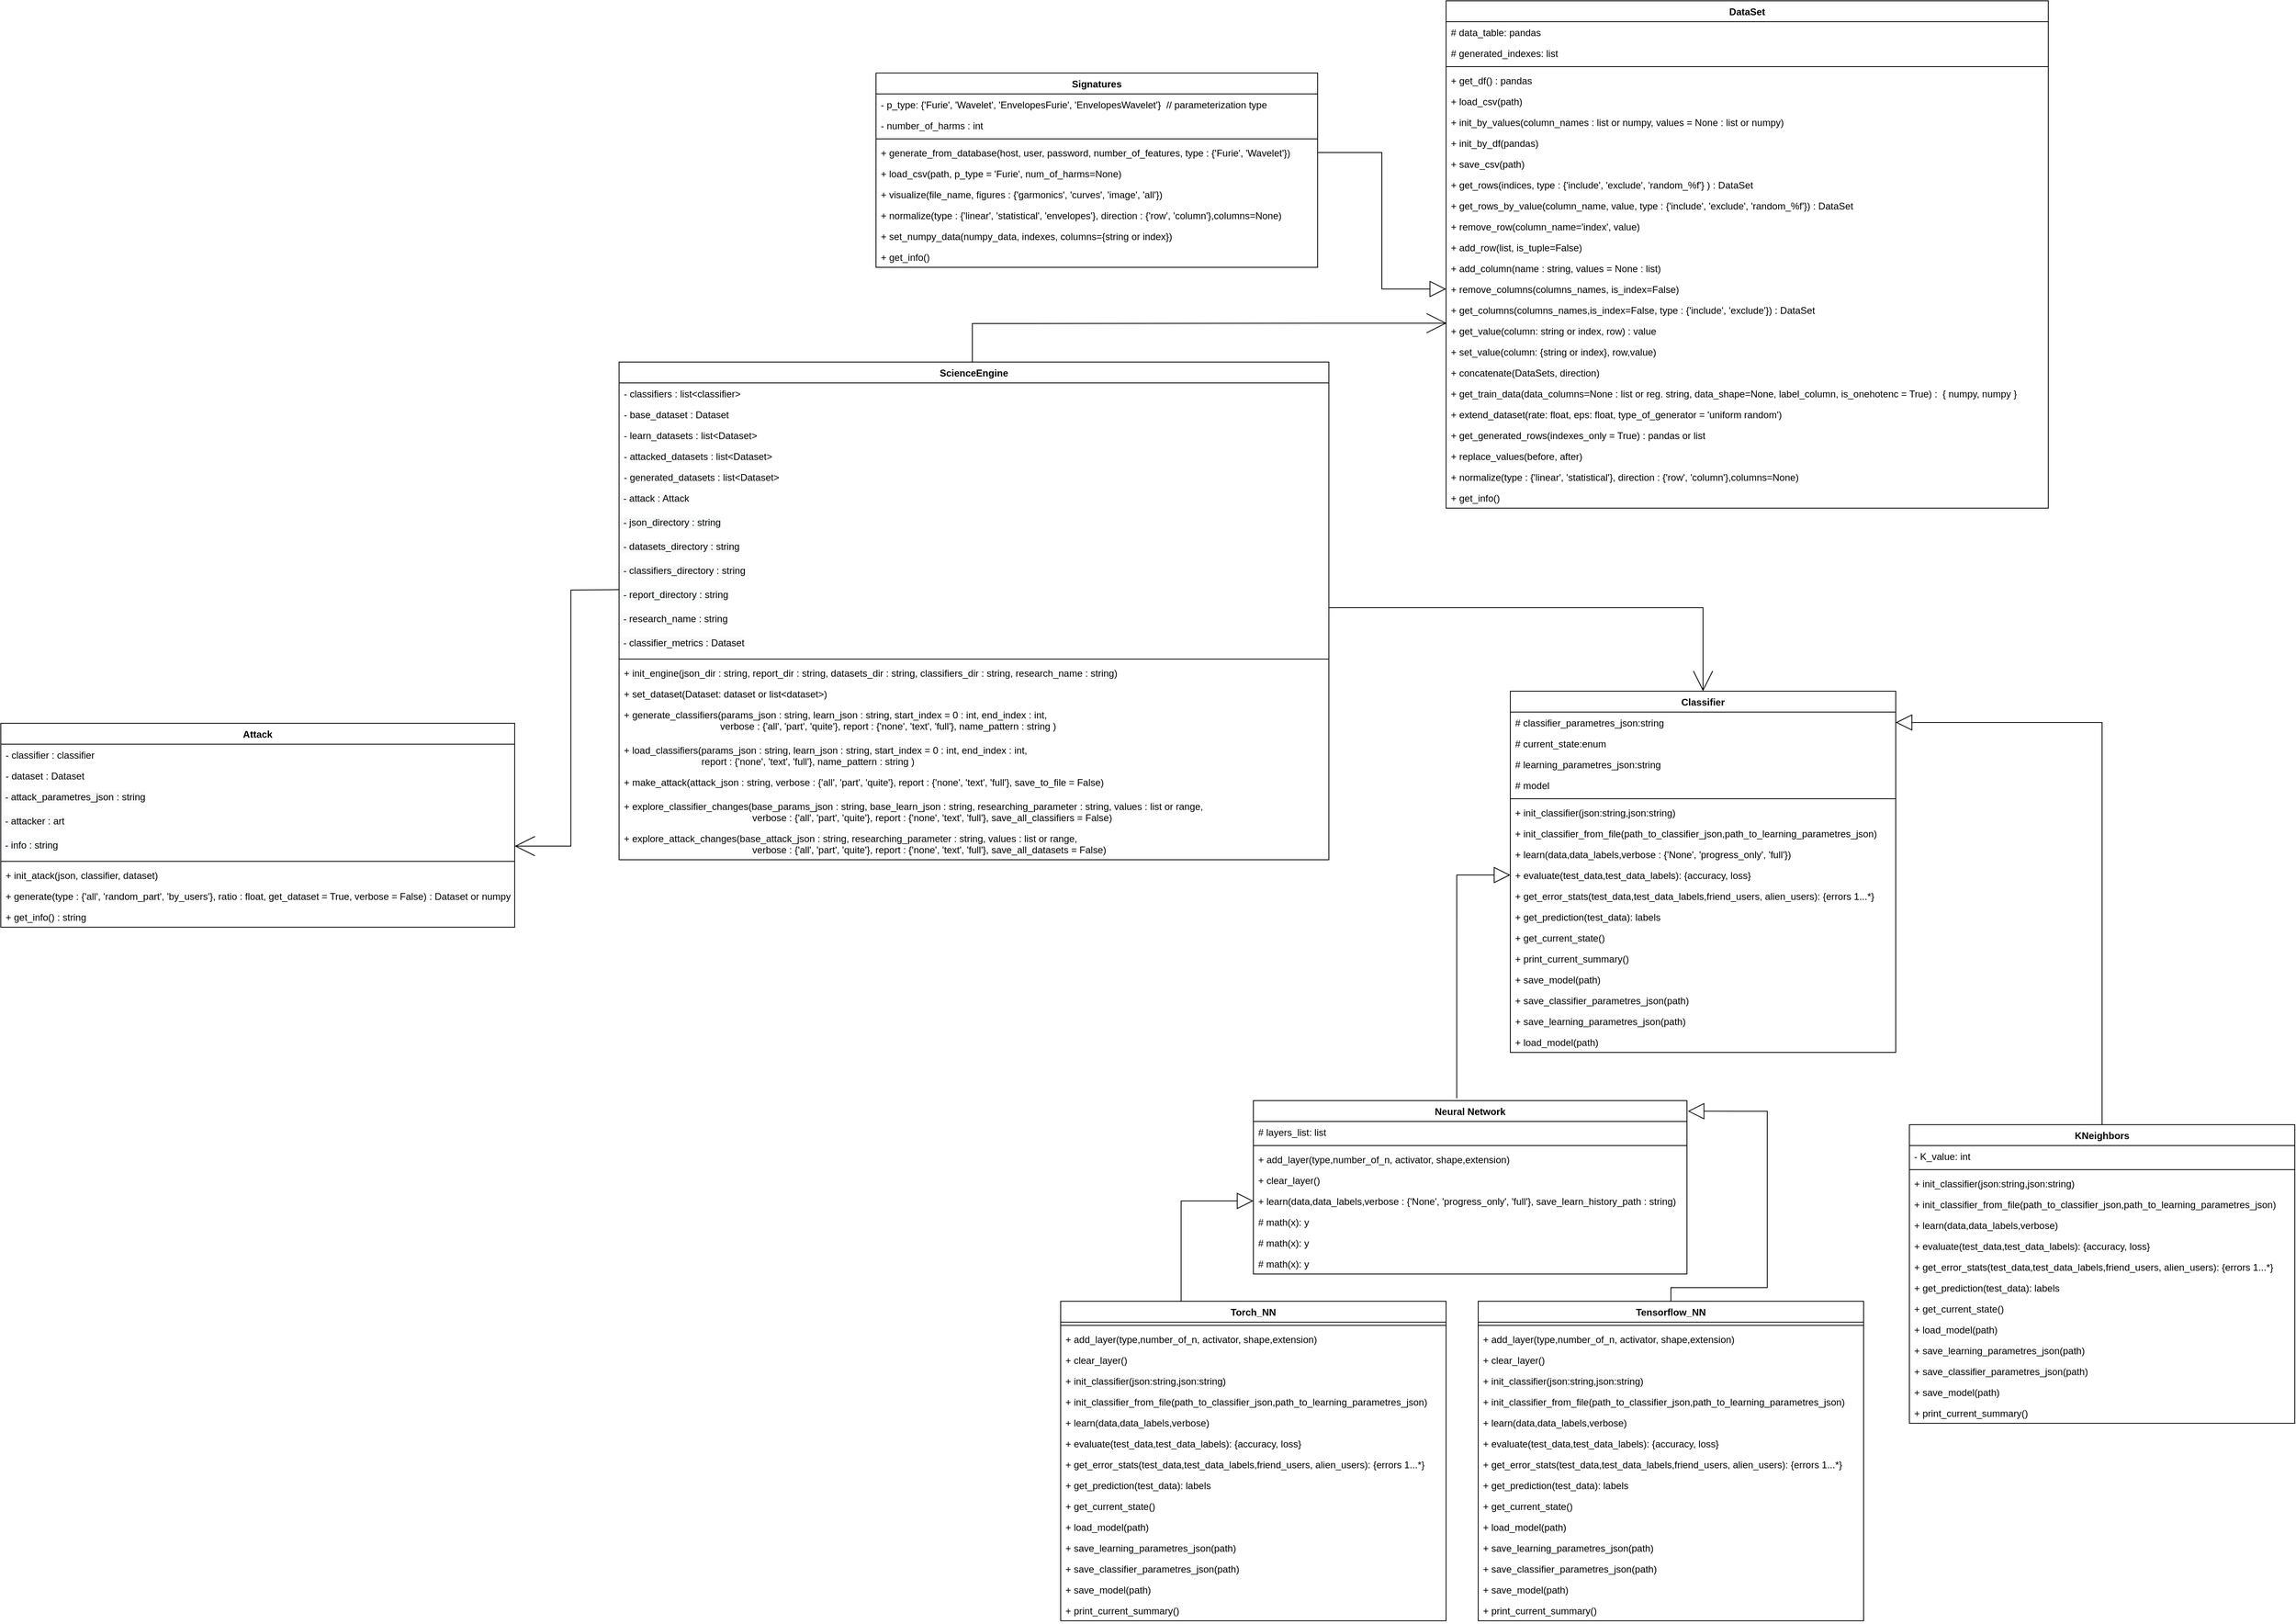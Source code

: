 <mxfile version="18.1.3" type="device"><diagram id="r9KC8zcWtdIuTMVufpy8" name="Страница 1"><mxGraphModel dx="5155" dy="963" grid="0" gridSize="10" guides="1" tooltips="1" connect="1" arrows="1" fold="1" page="0" pageScale="1" pageWidth="827" pageHeight="1169" math="0" shadow="0"><root><mxCell id="0"/><mxCell id="1" parent="0"/><mxCell id="L21JTiy3yZHz_pWjIIq0-5" value="Classifier" style="swimlane;fontStyle=1;align=center;verticalAlign=top;childLayout=stackLayout;horizontal=1;startSize=26;horizontalStack=0;resizeParent=1;resizeParentMax=0;resizeLast=0;collapsible=1;marginBottom=0;" parent="1" vertex="1"><mxGeometry x="310" y="2290" width="480" height="450" as="geometry"/></mxCell><mxCell id="L21JTiy3yZHz_pWjIIq0-15" value="# classifier_parametres_json:string" style="text;strokeColor=none;fillColor=none;align=left;verticalAlign=top;spacingLeft=4;spacingRight=4;overflow=hidden;rotatable=0;points=[[0,0.5],[1,0.5]];portConstraint=eastwest;" parent="L21JTiy3yZHz_pWjIIq0-5" vertex="1"><mxGeometry y="26" width="480" height="26" as="geometry"/></mxCell><mxCell id="L21JTiy3yZHz_pWjIIq0-53" value="# current_state:enum" style="text;strokeColor=none;fillColor=none;align=left;verticalAlign=top;spacingLeft=4;spacingRight=4;overflow=hidden;rotatable=0;points=[[0,0.5],[1,0.5]];portConstraint=eastwest;" parent="L21JTiy3yZHz_pWjIIq0-5" vertex="1"><mxGeometry y="52" width="480" height="26" as="geometry"/></mxCell><mxCell id="L21JTiy3yZHz_pWjIIq0-19" value="# learning_parametres_json:string" style="text;strokeColor=none;fillColor=none;align=left;verticalAlign=top;spacingLeft=4;spacingRight=4;overflow=hidden;rotatable=0;points=[[0,0.5],[1,0.5]];portConstraint=eastwest;" parent="L21JTiy3yZHz_pWjIIq0-5" vertex="1"><mxGeometry y="78" width="480" height="26" as="geometry"/></mxCell><mxCell id="L21JTiy3yZHz_pWjIIq0-17" value="# model" style="text;strokeColor=none;fillColor=none;align=left;verticalAlign=top;spacingLeft=4;spacingRight=4;overflow=hidden;rotatable=0;points=[[0,0.5],[1,0.5]];portConstraint=eastwest;" parent="L21JTiy3yZHz_pWjIIq0-5" vertex="1"><mxGeometry y="104" width="480" height="26" as="geometry"/></mxCell><mxCell id="L21JTiy3yZHz_pWjIIq0-7" value="" style="line;strokeWidth=1;fillColor=none;align=left;verticalAlign=middle;spacingTop=-1;spacingLeft=3;spacingRight=3;rotatable=0;labelPosition=right;points=[];portConstraint=eastwest;" parent="L21JTiy3yZHz_pWjIIq0-5" vertex="1"><mxGeometry y="130" width="480" height="8" as="geometry"/></mxCell><mxCell id="L21JTiy3yZHz_pWjIIq0-14" value="+ init_classifier(json:string,json:string)" style="text;strokeColor=none;fillColor=none;align=left;verticalAlign=top;spacingLeft=4;spacingRight=4;overflow=hidden;rotatable=0;points=[[0,0.5],[1,0.5]];portConstraint=eastwest;" parent="L21JTiy3yZHz_pWjIIq0-5" vertex="1"><mxGeometry y="138" width="480" height="26" as="geometry"/></mxCell><mxCell id="L21JTiy3yZHz_pWjIIq0-16" value="+ init_classifier_from_file(path_to_classifier_json,path_to_learning_parametres_json)" style="text;strokeColor=none;fillColor=none;align=left;verticalAlign=top;spacingLeft=4;spacingRight=4;overflow=hidden;rotatable=0;points=[[0,0.5],[1,0.5]];portConstraint=eastwest;" parent="L21JTiy3yZHz_pWjIIq0-5" vertex="1"><mxGeometry y="164" width="480" height="26" as="geometry"/></mxCell><mxCell id="L21JTiy3yZHz_pWjIIq0-10" value="+ learn(data,data_labels,verbose : {'None', 'progress_only', 'full'})&#10;" style="text;strokeColor=none;fillColor=none;align=left;verticalAlign=top;spacingLeft=4;spacingRight=4;overflow=hidden;rotatable=0;points=[[0,0.5],[1,0.5]];portConstraint=eastwest;" parent="L21JTiy3yZHz_pWjIIq0-5" vertex="1"><mxGeometry y="190" width="480" height="26" as="geometry"/></mxCell><mxCell id="L21JTiy3yZHz_pWjIIq0-8" value="+ evaluate(test_data,test_data_labels): {accuracy, loss}&#10;" style="text;strokeColor=none;fillColor=none;align=left;verticalAlign=top;spacingLeft=4;spacingRight=4;overflow=hidden;rotatable=0;points=[[0,0.5],[1,0.5]];portConstraint=eastwest;" parent="L21JTiy3yZHz_pWjIIq0-5" vertex="1"><mxGeometry y="216" width="480" height="26" as="geometry"/></mxCell><mxCell id="L21JTiy3yZHz_pWjIIq0-11" value="+ get_error_stats(test_data,test_data_labels,friend_users, alien_users): {errors 1...*}&#10;" style="text;strokeColor=none;fillColor=none;align=left;verticalAlign=top;spacingLeft=4;spacingRight=4;overflow=hidden;rotatable=0;points=[[0,0.5],[1,0.5]];portConstraint=eastwest;" parent="L21JTiy3yZHz_pWjIIq0-5" vertex="1"><mxGeometry y="242" width="480" height="26" as="geometry"/></mxCell><mxCell id="L21JTiy3yZHz_pWjIIq0-9" value="+ get_prediction(test_data): labels&#10;" style="text;strokeColor=none;fillColor=none;align=left;verticalAlign=top;spacingLeft=4;spacingRight=4;overflow=hidden;rotatable=0;points=[[0,0.5],[1,0.5]];portConstraint=eastwest;" parent="L21JTiy3yZHz_pWjIIq0-5" vertex="1"><mxGeometry y="268" width="480" height="26" as="geometry"/></mxCell><mxCell id="L21JTiy3yZHz_pWjIIq0-54" value="+ get_current_state() &#10;" style="text;strokeColor=none;fillColor=none;align=left;verticalAlign=top;spacingLeft=4;spacingRight=4;overflow=hidden;rotatable=0;points=[[0,0.5],[1,0.5]];portConstraint=eastwest;" parent="L21JTiy3yZHz_pWjIIq0-5" vertex="1"><mxGeometry y="294" width="480" height="26" as="geometry"/></mxCell><mxCell id="L21JTiy3yZHz_pWjIIq0-21" value="+ print_current_summary()" style="text;strokeColor=none;fillColor=none;align=left;verticalAlign=top;spacingLeft=4;spacingRight=4;overflow=hidden;rotatable=0;points=[[0,0.5],[1,0.5]];portConstraint=eastwest;" parent="L21JTiy3yZHz_pWjIIq0-5" vertex="1"><mxGeometry y="320" width="480" height="26" as="geometry"/></mxCell><mxCell id="L21JTiy3yZHz_pWjIIq0-12" value="+ save_model(path)&#10;" style="text;strokeColor=none;fillColor=none;align=left;verticalAlign=top;spacingLeft=4;spacingRight=4;overflow=hidden;rotatable=0;points=[[0,0.5],[1,0.5]];portConstraint=eastwest;" parent="L21JTiy3yZHz_pWjIIq0-5" vertex="1"><mxGeometry y="346" width="480" height="26" as="geometry"/></mxCell><mxCell id="L21JTiy3yZHz_pWjIIq0-18" value="+ save_classifier_parametres_json(path)&#10;" style="text;strokeColor=none;fillColor=none;align=left;verticalAlign=top;spacingLeft=4;spacingRight=4;overflow=hidden;rotatable=0;points=[[0,0.5],[1,0.5]];portConstraint=eastwest;" parent="L21JTiy3yZHz_pWjIIq0-5" vertex="1"><mxGeometry y="372" width="480" height="26" as="geometry"/></mxCell><mxCell id="L21JTiy3yZHz_pWjIIq0-20" value="+ save_learning_parametres_json(path)" style="text;strokeColor=none;fillColor=none;align=left;verticalAlign=top;spacingLeft=4;spacingRight=4;overflow=hidden;rotatable=0;points=[[0,0.5],[1,0.5]];portConstraint=eastwest;" parent="L21JTiy3yZHz_pWjIIq0-5" vertex="1"><mxGeometry y="398" width="480" height="26" as="geometry"/></mxCell><mxCell id="L21JTiy3yZHz_pWjIIq0-13" value="+ load_model(path)&#10;" style="text;strokeColor=none;fillColor=none;align=left;verticalAlign=top;spacingLeft=4;spacingRight=4;overflow=hidden;rotatable=0;points=[[0,0.5],[1,0.5]];portConstraint=eastwest;" parent="L21JTiy3yZHz_pWjIIq0-5" vertex="1"><mxGeometry y="424" width="480" height="26" as="geometry"/></mxCell><mxCell id="L21JTiy3yZHz_pWjIIq0-22" value="Neural Network" style="swimlane;fontStyle=1;align=center;verticalAlign=top;childLayout=stackLayout;horizontal=1;startSize=26;horizontalStack=0;resizeParent=1;resizeParentMax=0;resizeLast=0;collapsible=1;marginBottom=0;" parent="1" vertex="1"><mxGeometry x="-10" y="2800" width="540" height="216" as="geometry"/></mxCell><mxCell id="L21JTiy3yZHz_pWjIIq0-26" value="# layers_list: list" style="text;strokeColor=none;fillColor=none;align=left;verticalAlign=top;spacingLeft=4;spacingRight=4;overflow=hidden;rotatable=0;points=[[0,0.5],[1,0.5]];portConstraint=eastwest;" parent="L21JTiy3yZHz_pWjIIq0-22" vertex="1"><mxGeometry y="26" width="540" height="26" as="geometry"/></mxCell><mxCell id="L21JTiy3yZHz_pWjIIq0-27" value="" style="line;strokeWidth=1;fillColor=none;align=left;verticalAlign=middle;spacingTop=-1;spacingLeft=3;spacingRight=3;rotatable=0;labelPosition=right;points=[];portConstraint=eastwest;" parent="L21JTiy3yZHz_pWjIIq0-22" vertex="1"><mxGeometry y="52" width="540" height="8" as="geometry"/></mxCell><mxCell id="L21JTiy3yZHz_pWjIIq0-39" value="+ add_layer(type,number_of_n, activator, shape,extension)&#10;" style="text;strokeColor=none;fillColor=none;align=left;verticalAlign=top;spacingLeft=4;spacingRight=4;overflow=hidden;rotatable=0;points=[[0,0.5],[1,0.5]];portConstraint=eastwest;" parent="L21JTiy3yZHz_pWjIIq0-22" vertex="1"><mxGeometry y="60" width="540" height="26" as="geometry"/></mxCell><mxCell id="L21JTiy3yZHz_pWjIIq0-40" value="+ clear_layer()&#10;" style="text;strokeColor=none;fillColor=none;align=left;verticalAlign=top;spacingLeft=4;spacingRight=4;overflow=hidden;rotatable=0;points=[[0,0.5],[1,0.5]];portConstraint=eastwest;" parent="L21JTiy3yZHz_pWjIIq0-22" vertex="1"><mxGeometry y="86" width="540" height="26" as="geometry"/></mxCell><mxCell id="CyjE9Xd9yxPx_JCnIIXV-33" value="+ learn(data,data_labels,verbose : {'None', 'progress_only', 'full'}, save_learn_history_path : string)&#10;" style="text;strokeColor=none;fillColor=none;align=left;verticalAlign=top;spacingLeft=4;spacingRight=4;overflow=hidden;rotatable=0;points=[[0,0.5],[1,0.5]];portConstraint=eastwest;" parent="L21JTiy3yZHz_pWjIIq0-22" vertex="1"><mxGeometry y="112" width="540" height="26" as="geometry"/></mxCell><mxCell id="L21JTiy3yZHz_pWjIIq0-38" value="# math(x): y&#10;" style="text;strokeColor=none;fillColor=none;align=left;verticalAlign=top;spacingLeft=4;spacingRight=4;overflow=hidden;rotatable=0;points=[[0,0.5],[1,0.5]];portConstraint=eastwest;" parent="L21JTiy3yZHz_pWjIIq0-22" vertex="1"><mxGeometry y="138" width="540" height="26" as="geometry"/></mxCell><mxCell id="L21JTiy3yZHz_pWjIIq0-41" value="# math(x): y&#10;" style="text;strokeColor=none;fillColor=none;align=left;verticalAlign=top;spacingLeft=4;spacingRight=4;overflow=hidden;rotatable=0;points=[[0,0.5],[1,0.5]];portConstraint=eastwest;" parent="L21JTiy3yZHz_pWjIIq0-22" vertex="1"><mxGeometry y="164" width="540" height="26" as="geometry"/></mxCell><mxCell id="L21JTiy3yZHz_pWjIIq0-42" value="# math(x): y&#10;" style="text;strokeColor=none;fillColor=none;align=left;verticalAlign=top;spacingLeft=4;spacingRight=4;overflow=hidden;rotatable=0;points=[[0,0.5],[1,0.5]];portConstraint=eastwest;" parent="L21JTiy3yZHz_pWjIIq0-22" vertex="1"><mxGeometry y="190" width="540" height="26" as="geometry"/></mxCell><mxCell id="L21JTiy3yZHz_pWjIIq0-43" value="" style="endArrow=block;html=1;rounded=0;exitX=0.469;exitY=-0.014;exitDx=0;exitDy=0;exitPerimeter=0;edgeStyle=orthogonalEdgeStyle;endFill=0;endSize=18;entryX=0;entryY=0.5;entryDx=0;entryDy=0;" parent="1" source="L21JTiy3yZHz_pWjIIq0-22" target="L21JTiy3yZHz_pWjIIq0-8" edge="1"><mxGeometry width="50" height="50" relative="1" as="geometry"><mxPoint x="70" y="2690" as="sourcePoint"/><mxPoint x="120" y="2640" as="targetPoint"/></mxGeometry></mxCell><mxCell id="L21JTiy3yZHz_pWjIIq0-44" value="Tensorflow_NN" style="swimlane;fontStyle=1;align=center;verticalAlign=top;childLayout=stackLayout;horizontal=1;startSize=26;horizontalStack=0;resizeParent=1;resizeParentMax=0;resizeLast=0;collapsible=1;marginBottom=0;" parent="1" vertex="1"><mxGeometry x="270" y="3050" width="480" height="398" as="geometry"/></mxCell><mxCell id="L21JTiy3yZHz_pWjIIq0-46" value="" style="line;strokeWidth=1;fillColor=none;align=left;verticalAlign=middle;spacingTop=-1;spacingLeft=3;spacingRight=3;rotatable=0;labelPosition=right;points=[];portConstraint=eastwest;" parent="L21JTiy3yZHz_pWjIIq0-44" vertex="1"><mxGeometry y="26" width="480" height="8" as="geometry"/></mxCell><mxCell id="L21JTiy3yZHz_pWjIIq0-68" value="+ add_layer(type,number_of_n, activator, shape,extension)&#10;" style="text;strokeColor=none;fillColor=none;align=left;verticalAlign=top;spacingLeft=4;spacingRight=4;overflow=hidden;rotatable=0;points=[[0,0.5],[1,0.5]];portConstraint=eastwest;" parent="L21JTiy3yZHz_pWjIIq0-44" vertex="1"><mxGeometry y="34" width="480" height="26" as="geometry"/></mxCell><mxCell id="L21JTiy3yZHz_pWjIIq0-67" value="+ clear_layer()&#10;" style="text;strokeColor=none;fillColor=none;align=left;verticalAlign=top;spacingLeft=4;spacingRight=4;overflow=hidden;rotatable=0;points=[[0,0.5],[1,0.5]];portConstraint=eastwest;" parent="L21JTiy3yZHz_pWjIIq0-44" vertex="1"><mxGeometry y="60" width="480" height="26" as="geometry"/></mxCell><mxCell id="L21JTiy3yZHz_pWjIIq0-55" value="+ init_classifier(json:string,json:string)" style="text;strokeColor=none;fillColor=none;align=left;verticalAlign=top;spacingLeft=4;spacingRight=4;overflow=hidden;rotatable=0;points=[[0,0.5],[1,0.5]];portConstraint=eastwest;" parent="L21JTiy3yZHz_pWjIIq0-44" vertex="1"><mxGeometry y="86" width="480" height="26" as="geometry"/></mxCell><mxCell id="L21JTiy3yZHz_pWjIIq0-56" value="+ init_classifier_from_file(path_to_classifier_json,path_to_learning_parametres_json)" style="text;strokeColor=none;fillColor=none;align=left;verticalAlign=top;spacingLeft=4;spacingRight=4;overflow=hidden;rotatable=0;points=[[0,0.5],[1,0.5]];portConstraint=eastwest;" parent="L21JTiy3yZHz_pWjIIq0-44" vertex="1"><mxGeometry y="112" width="480" height="26" as="geometry"/></mxCell><mxCell id="L21JTiy3yZHz_pWjIIq0-57" value="+ learn(data,data_labels,verbose)&#10;" style="text;strokeColor=none;fillColor=none;align=left;verticalAlign=top;spacingLeft=4;spacingRight=4;overflow=hidden;rotatable=0;points=[[0,0.5],[1,0.5]];portConstraint=eastwest;" parent="L21JTiy3yZHz_pWjIIq0-44" vertex="1"><mxGeometry y="138" width="480" height="26" as="geometry"/></mxCell><mxCell id="L21JTiy3yZHz_pWjIIq0-58" value="+ evaluate(test_data,test_data_labels): {accuracy, loss}&#10;" style="text;strokeColor=none;fillColor=none;align=left;verticalAlign=top;spacingLeft=4;spacingRight=4;overflow=hidden;rotatable=0;points=[[0,0.5],[1,0.5]];portConstraint=eastwest;" parent="L21JTiy3yZHz_pWjIIq0-44" vertex="1"><mxGeometry y="164" width="480" height="26" as="geometry"/></mxCell><mxCell id="L21JTiy3yZHz_pWjIIq0-59" value="+ get_error_stats(test_data,test_data_labels,friend_users, alien_users): {errors 1...*}&#10;" style="text;strokeColor=none;fillColor=none;align=left;verticalAlign=top;spacingLeft=4;spacingRight=4;overflow=hidden;rotatable=0;points=[[0,0.5],[1,0.5]];portConstraint=eastwest;" parent="L21JTiy3yZHz_pWjIIq0-44" vertex="1"><mxGeometry y="190" width="480" height="26" as="geometry"/></mxCell><mxCell id="L21JTiy3yZHz_pWjIIq0-60" value="+ get_prediction(test_data): labels&#10;" style="text;strokeColor=none;fillColor=none;align=left;verticalAlign=top;spacingLeft=4;spacingRight=4;overflow=hidden;rotatable=0;points=[[0,0.5],[1,0.5]];portConstraint=eastwest;" parent="L21JTiy3yZHz_pWjIIq0-44" vertex="1"><mxGeometry y="216" width="480" height="26" as="geometry"/></mxCell><mxCell id="L21JTiy3yZHz_pWjIIq0-61" value="+ get_current_state() &#10;" style="text;strokeColor=none;fillColor=none;align=left;verticalAlign=top;spacingLeft=4;spacingRight=4;overflow=hidden;rotatable=0;points=[[0,0.5],[1,0.5]];portConstraint=eastwest;" parent="L21JTiy3yZHz_pWjIIq0-44" vertex="1"><mxGeometry y="242" width="480" height="26" as="geometry"/></mxCell><mxCell id="L21JTiy3yZHz_pWjIIq0-66" value="+ load_model(path)&#10;" style="text;strokeColor=none;fillColor=none;align=left;verticalAlign=top;spacingLeft=4;spacingRight=4;overflow=hidden;rotatable=0;points=[[0,0.5],[1,0.5]];portConstraint=eastwest;" parent="L21JTiy3yZHz_pWjIIq0-44" vertex="1"><mxGeometry y="268" width="480" height="26" as="geometry"/></mxCell><mxCell id="L21JTiy3yZHz_pWjIIq0-65" value="+ save_learning_parametres_json(path)" style="text;strokeColor=none;fillColor=none;align=left;verticalAlign=top;spacingLeft=4;spacingRight=4;overflow=hidden;rotatable=0;points=[[0,0.5],[1,0.5]];portConstraint=eastwest;" parent="L21JTiy3yZHz_pWjIIq0-44" vertex="1"><mxGeometry y="294" width="480" height="26" as="geometry"/></mxCell><mxCell id="L21JTiy3yZHz_pWjIIq0-64" value="+ save_classifier_parametres_json(path)&#10;" style="text;strokeColor=none;fillColor=none;align=left;verticalAlign=top;spacingLeft=4;spacingRight=4;overflow=hidden;rotatable=0;points=[[0,0.5],[1,0.5]];portConstraint=eastwest;" parent="L21JTiy3yZHz_pWjIIq0-44" vertex="1"><mxGeometry y="320" width="480" height="26" as="geometry"/></mxCell><mxCell id="L21JTiy3yZHz_pWjIIq0-63" value="+ save_model(path)&#10;" style="text;strokeColor=none;fillColor=none;align=left;verticalAlign=top;spacingLeft=4;spacingRight=4;overflow=hidden;rotatable=0;points=[[0,0.5],[1,0.5]];portConstraint=eastwest;" parent="L21JTiy3yZHz_pWjIIq0-44" vertex="1"><mxGeometry y="346" width="480" height="26" as="geometry"/></mxCell><mxCell id="L21JTiy3yZHz_pWjIIq0-62" value="+ print_current_summary()" style="text;strokeColor=none;fillColor=none;align=left;verticalAlign=top;spacingLeft=4;spacingRight=4;overflow=hidden;rotatable=0;points=[[0,0.5],[1,0.5]];portConstraint=eastwest;" parent="L21JTiy3yZHz_pWjIIq0-44" vertex="1"><mxGeometry y="372" width="480" height="26" as="geometry"/></mxCell><mxCell id="L21JTiy3yZHz_pWjIIq0-52" value="" style="endArrow=block;html=1;rounded=0;exitX=0.5;exitY=0;exitDx=0;exitDy=0;edgeStyle=orthogonalEdgeStyle;endFill=0;endSize=18;entryX=1.002;entryY=0.061;entryDx=0;entryDy=0;entryPerimeter=0;" parent="1" source="L21JTiy3yZHz_pWjIIq0-44" target="L21JTiy3yZHz_pWjIIq0-22" edge="1"><mxGeometry width="50" height="50" relative="1" as="geometry"><mxPoint x="470.0" y="3104.34" as="sourcePoint"/><mxPoint x="554.88" y="2900" as="targetPoint"/><Array as="points"><mxPoint x="510" y="3033"/><mxPoint x="630" y="3033"/><mxPoint x="630" y="2813"/></Array></mxGeometry></mxCell><mxCell id="L21JTiy3yZHz_pWjIIq0-69" value="Torch_NN" style="swimlane;fontStyle=1;align=center;verticalAlign=top;childLayout=stackLayout;horizontal=1;startSize=26;horizontalStack=0;resizeParent=1;resizeParentMax=0;resizeLast=0;collapsible=1;marginBottom=0;" parent="1" vertex="1"><mxGeometry x="-250" y="3050" width="480" height="398" as="geometry"/></mxCell><mxCell id="L21JTiy3yZHz_pWjIIq0-70" value="" style="line;strokeWidth=1;fillColor=none;align=left;verticalAlign=middle;spacingTop=-1;spacingLeft=3;spacingRight=3;rotatable=0;labelPosition=right;points=[];portConstraint=eastwest;" parent="L21JTiy3yZHz_pWjIIq0-69" vertex="1"><mxGeometry y="26" width="480" height="8" as="geometry"/></mxCell><mxCell id="L21JTiy3yZHz_pWjIIq0-71" value="+ add_layer(type,number_of_n, activator, shape,extension)&#10;" style="text;strokeColor=none;fillColor=none;align=left;verticalAlign=top;spacingLeft=4;spacingRight=4;overflow=hidden;rotatable=0;points=[[0,0.5],[1,0.5]];portConstraint=eastwest;" parent="L21JTiy3yZHz_pWjIIq0-69" vertex="1"><mxGeometry y="34" width="480" height="26" as="geometry"/></mxCell><mxCell id="L21JTiy3yZHz_pWjIIq0-72" value="+ clear_layer()&#10;" style="text;strokeColor=none;fillColor=none;align=left;verticalAlign=top;spacingLeft=4;spacingRight=4;overflow=hidden;rotatable=0;points=[[0,0.5],[1,0.5]];portConstraint=eastwest;" parent="L21JTiy3yZHz_pWjIIq0-69" vertex="1"><mxGeometry y="60" width="480" height="26" as="geometry"/></mxCell><mxCell id="L21JTiy3yZHz_pWjIIq0-73" value="+ init_classifier(json:string,json:string)" style="text;strokeColor=none;fillColor=none;align=left;verticalAlign=top;spacingLeft=4;spacingRight=4;overflow=hidden;rotatable=0;points=[[0,0.5],[1,0.5]];portConstraint=eastwest;" parent="L21JTiy3yZHz_pWjIIq0-69" vertex="1"><mxGeometry y="86" width="480" height="26" as="geometry"/></mxCell><mxCell id="L21JTiy3yZHz_pWjIIq0-74" value="+ init_classifier_from_file(path_to_classifier_json,path_to_learning_parametres_json)" style="text;strokeColor=none;fillColor=none;align=left;verticalAlign=top;spacingLeft=4;spacingRight=4;overflow=hidden;rotatable=0;points=[[0,0.5],[1,0.5]];portConstraint=eastwest;" parent="L21JTiy3yZHz_pWjIIq0-69" vertex="1"><mxGeometry y="112" width="480" height="26" as="geometry"/></mxCell><mxCell id="L21JTiy3yZHz_pWjIIq0-75" value="+ learn(data,data_labels,verbose)&#10;" style="text;strokeColor=none;fillColor=none;align=left;verticalAlign=top;spacingLeft=4;spacingRight=4;overflow=hidden;rotatable=0;points=[[0,0.5],[1,0.5]];portConstraint=eastwest;" parent="L21JTiy3yZHz_pWjIIq0-69" vertex="1"><mxGeometry y="138" width="480" height="26" as="geometry"/></mxCell><mxCell id="L21JTiy3yZHz_pWjIIq0-76" value="+ evaluate(test_data,test_data_labels): {accuracy, loss}&#10;" style="text;strokeColor=none;fillColor=none;align=left;verticalAlign=top;spacingLeft=4;spacingRight=4;overflow=hidden;rotatable=0;points=[[0,0.5],[1,0.5]];portConstraint=eastwest;" parent="L21JTiy3yZHz_pWjIIq0-69" vertex="1"><mxGeometry y="164" width="480" height="26" as="geometry"/></mxCell><mxCell id="L21JTiy3yZHz_pWjIIq0-77" value="+ get_error_stats(test_data,test_data_labels,friend_users, alien_users): {errors 1...*}&#10;" style="text;strokeColor=none;fillColor=none;align=left;verticalAlign=top;spacingLeft=4;spacingRight=4;overflow=hidden;rotatable=0;points=[[0,0.5],[1,0.5]];portConstraint=eastwest;" parent="L21JTiy3yZHz_pWjIIq0-69" vertex="1"><mxGeometry y="190" width="480" height="26" as="geometry"/></mxCell><mxCell id="L21JTiy3yZHz_pWjIIq0-78" value="+ get_prediction(test_data): labels&#10;" style="text;strokeColor=none;fillColor=none;align=left;verticalAlign=top;spacingLeft=4;spacingRight=4;overflow=hidden;rotatable=0;points=[[0,0.5],[1,0.5]];portConstraint=eastwest;" parent="L21JTiy3yZHz_pWjIIq0-69" vertex="1"><mxGeometry y="216" width="480" height="26" as="geometry"/></mxCell><mxCell id="L21JTiy3yZHz_pWjIIq0-79" value="+ get_current_state() &#10;" style="text;strokeColor=none;fillColor=none;align=left;verticalAlign=top;spacingLeft=4;spacingRight=4;overflow=hidden;rotatable=0;points=[[0,0.5],[1,0.5]];portConstraint=eastwest;" parent="L21JTiy3yZHz_pWjIIq0-69" vertex="1"><mxGeometry y="242" width="480" height="26" as="geometry"/></mxCell><mxCell id="L21JTiy3yZHz_pWjIIq0-80" value="+ load_model(path)&#10;" style="text;strokeColor=none;fillColor=none;align=left;verticalAlign=top;spacingLeft=4;spacingRight=4;overflow=hidden;rotatable=0;points=[[0,0.5],[1,0.5]];portConstraint=eastwest;" parent="L21JTiy3yZHz_pWjIIq0-69" vertex="1"><mxGeometry y="268" width="480" height="26" as="geometry"/></mxCell><mxCell id="L21JTiy3yZHz_pWjIIq0-81" value="+ save_learning_parametres_json(path)" style="text;strokeColor=none;fillColor=none;align=left;verticalAlign=top;spacingLeft=4;spacingRight=4;overflow=hidden;rotatable=0;points=[[0,0.5],[1,0.5]];portConstraint=eastwest;" parent="L21JTiy3yZHz_pWjIIq0-69" vertex="1"><mxGeometry y="294" width="480" height="26" as="geometry"/></mxCell><mxCell id="L21JTiy3yZHz_pWjIIq0-82" value="+ save_classifier_parametres_json(path)&#10;" style="text;strokeColor=none;fillColor=none;align=left;verticalAlign=top;spacingLeft=4;spacingRight=4;overflow=hidden;rotatable=0;points=[[0,0.5],[1,0.5]];portConstraint=eastwest;" parent="L21JTiy3yZHz_pWjIIq0-69" vertex="1"><mxGeometry y="320" width="480" height="26" as="geometry"/></mxCell><mxCell id="L21JTiy3yZHz_pWjIIq0-83" value="+ save_model(path)&#10;" style="text;strokeColor=none;fillColor=none;align=left;verticalAlign=top;spacingLeft=4;spacingRight=4;overflow=hidden;rotatable=0;points=[[0,0.5],[1,0.5]];portConstraint=eastwest;" parent="L21JTiy3yZHz_pWjIIq0-69" vertex="1"><mxGeometry y="346" width="480" height="26" as="geometry"/></mxCell><mxCell id="L21JTiy3yZHz_pWjIIq0-84" value="+ print_current_summary()" style="text;strokeColor=none;fillColor=none;align=left;verticalAlign=top;spacingLeft=4;spacingRight=4;overflow=hidden;rotatable=0;points=[[0,0.5],[1,0.5]];portConstraint=eastwest;" parent="L21JTiy3yZHz_pWjIIq0-69" vertex="1"><mxGeometry y="372" width="480" height="26" as="geometry"/></mxCell><mxCell id="L21JTiy3yZHz_pWjIIq0-85" value="" style="endArrow=block;html=1;rounded=0;edgeStyle=orthogonalEdgeStyle;endFill=0;endSize=18;entryX=0;entryY=0.5;entryDx=0;entryDy=0;" parent="1" source="L21JTiy3yZHz_pWjIIq0-69" target="CyjE9Xd9yxPx_JCnIIXV-33" edge="1"><mxGeometry width="50" height="50" relative="1" as="geometry"><mxPoint x="520" y="3060" as="sourcePoint"/><mxPoint x="480.96" y="2821.59" as="targetPoint"/><Array as="points"><mxPoint x="-100" y="2925"/></Array></mxGeometry></mxCell><mxCell id="L21JTiy3yZHz_pWjIIq0-86" value="KNeighbors" style="swimlane;fontStyle=1;align=center;verticalAlign=top;childLayout=stackLayout;horizontal=1;startSize=26;horizontalStack=0;resizeParent=1;resizeParentMax=0;resizeLast=0;collapsible=1;marginBottom=0;" parent="1" vertex="1"><mxGeometry x="807" y="2830" width="480" height="372" as="geometry"/></mxCell><mxCell id="L21JTiy3yZHz_pWjIIq0-103" value="- K_value: int&#10;" style="text;strokeColor=none;fillColor=none;align=left;verticalAlign=top;spacingLeft=4;spacingRight=4;overflow=hidden;rotatable=0;points=[[0,0.5],[1,0.5]];portConstraint=eastwest;" parent="L21JTiy3yZHz_pWjIIq0-86" vertex="1"><mxGeometry y="26" width="480" height="26" as="geometry"/></mxCell><mxCell id="L21JTiy3yZHz_pWjIIq0-87" value="" style="line;strokeWidth=1;fillColor=none;align=left;verticalAlign=middle;spacingTop=-1;spacingLeft=3;spacingRight=3;rotatable=0;labelPosition=right;points=[];portConstraint=eastwest;" parent="L21JTiy3yZHz_pWjIIq0-86" vertex="1"><mxGeometry y="52" width="480" height="8" as="geometry"/></mxCell><mxCell id="L21JTiy3yZHz_pWjIIq0-90" value="+ init_classifier(json:string,json:string)" style="text;strokeColor=none;fillColor=none;align=left;verticalAlign=top;spacingLeft=4;spacingRight=4;overflow=hidden;rotatable=0;points=[[0,0.5],[1,0.5]];portConstraint=eastwest;" parent="L21JTiy3yZHz_pWjIIq0-86" vertex="1"><mxGeometry y="60" width="480" height="26" as="geometry"/></mxCell><mxCell id="L21JTiy3yZHz_pWjIIq0-91" value="+ init_classifier_from_file(path_to_classifier_json,path_to_learning_parametres_json)" style="text;strokeColor=none;fillColor=none;align=left;verticalAlign=top;spacingLeft=4;spacingRight=4;overflow=hidden;rotatable=0;points=[[0,0.5],[1,0.5]];portConstraint=eastwest;" parent="L21JTiy3yZHz_pWjIIq0-86" vertex="1"><mxGeometry y="86" width="480" height="26" as="geometry"/></mxCell><mxCell id="L21JTiy3yZHz_pWjIIq0-92" value="+ learn(data,data_labels,verbose)&#10;" style="text;strokeColor=none;fillColor=none;align=left;verticalAlign=top;spacingLeft=4;spacingRight=4;overflow=hidden;rotatable=0;points=[[0,0.5],[1,0.5]];portConstraint=eastwest;" parent="L21JTiy3yZHz_pWjIIq0-86" vertex="1"><mxGeometry y="112" width="480" height="26" as="geometry"/></mxCell><mxCell id="L21JTiy3yZHz_pWjIIq0-93" value="+ evaluate(test_data,test_data_labels): {accuracy, loss}&#10;" style="text;strokeColor=none;fillColor=none;align=left;verticalAlign=top;spacingLeft=4;spacingRight=4;overflow=hidden;rotatable=0;points=[[0,0.5],[1,0.5]];portConstraint=eastwest;" parent="L21JTiy3yZHz_pWjIIq0-86" vertex="1"><mxGeometry y="138" width="480" height="26" as="geometry"/></mxCell><mxCell id="L21JTiy3yZHz_pWjIIq0-94" value="+ get_error_stats(test_data,test_data_labels,friend_users, alien_users): {errors 1...*}&#10;" style="text;strokeColor=none;fillColor=none;align=left;verticalAlign=top;spacingLeft=4;spacingRight=4;overflow=hidden;rotatable=0;points=[[0,0.5],[1,0.5]];portConstraint=eastwest;" parent="L21JTiy3yZHz_pWjIIq0-86" vertex="1"><mxGeometry y="164" width="480" height="26" as="geometry"/></mxCell><mxCell id="L21JTiy3yZHz_pWjIIq0-95" value="+ get_prediction(test_data): labels&#10;" style="text;strokeColor=none;fillColor=none;align=left;verticalAlign=top;spacingLeft=4;spacingRight=4;overflow=hidden;rotatable=0;points=[[0,0.5],[1,0.5]];portConstraint=eastwest;" parent="L21JTiy3yZHz_pWjIIq0-86" vertex="1"><mxGeometry y="190" width="480" height="26" as="geometry"/></mxCell><mxCell id="L21JTiy3yZHz_pWjIIq0-96" value="+ get_current_state() &#10;" style="text;strokeColor=none;fillColor=none;align=left;verticalAlign=top;spacingLeft=4;spacingRight=4;overflow=hidden;rotatable=0;points=[[0,0.5],[1,0.5]];portConstraint=eastwest;" parent="L21JTiy3yZHz_pWjIIq0-86" vertex="1"><mxGeometry y="216" width="480" height="26" as="geometry"/></mxCell><mxCell id="L21JTiy3yZHz_pWjIIq0-97" value="+ load_model(path)&#10;" style="text;strokeColor=none;fillColor=none;align=left;verticalAlign=top;spacingLeft=4;spacingRight=4;overflow=hidden;rotatable=0;points=[[0,0.5],[1,0.5]];portConstraint=eastwest;" parent="L21JTiy3yZHz_pWjIIq0-86" vertex="1"><mxGeometry y="242" width="480" height="26" as="geometry"/></mxCell><mxCell id="L21JTiy3yZHz_pWjIIq0-98" value="+ save_learning_parametres_json(path)" style="text;strokeColor=none;fillColor=none;align=left;verticalAlign=top;spacingLeft=4;spacingRight=4;overflow=hidden;rotatable=0;points=[[0,0.5],[1,0.5]];portConstraint=eastwest;" parent="L21JTiy3yZHz_pWjIIq0-86" vertex="1"><mxGeometry y="268" width="480" height="26" as="geometry"/></mxCell><mxCell id="L21JTiy3yZHz_pWjIIq0-99" value="+ save_classifier_parametres_json(path)&#10;" style="text;strokeColor=none;fillColor=none;align=left;verticalAlign=top;spacingLeft=4;spacingRight=4;overflow=hidden;rotatable=0;points=[[0,0.5],[1,0.5]];portConstraint=eastwest;" parent="L21JTiy3yZHz_pWjIIq0-86" vertex="1"><mxGeometry y="294" width="480" height="26" as="geometry"/></mxCell><mxCell id="L21JTiy3yZHz_pWjIIq0-100" value="+ save_model(path)&#10;" style="text;strokeColor=none;fillColor=none;align=left;verticalAlign=top;spacingLeft=4;spacingRight=4;overflow=hidden;rotatable=0;points=[[0,0.5],[1,0.5]];portConstraint=eastwest;" parent="L21JTiy3yZHz_pWjIIq0-86" vertex="1"><mxGeometry y="320" width="480" height="26" as="geometry"/></mxCell><mxCell id="L21JTiy3yZHz_pWjIIq0-101" value="+ print_current_summary()" style="text;strokeColor=none;fillColor=none;align=left;verticalAlign=top;spacingLeft=4;spacingRight=4;overflow=hidden;rotatable=0;points=[[0,0.5],[1,0.5]];portConstraint=eastwest;" parent="L21JTiy3yZHz_pWjIIq0-86" vertex="1"><mxGeometry y="346" width="480" height="26" as="geometry"/></mxCell><mxCell id="L21JTiy3yZHz_pWjIIq0-102" value="" style="endArrow=block;html=1;rounded=0;edgeStyle=orthogonalEdgeStyle;endFill=0;endSize=18;" parent="1" source="L21JTiy3yZHz_pWjIIq0-86" target="L21JTiy3yZHz_pWjIIq0-15" edge="1"><mxGeometry width="50" height="50" relative="1" as="geometry"><mxPoint x="225.12" y="2807.34" as="sourcePoint"/><mxPoint x="860" y="2400" as="targetPoint"/></mxGeometry></mxCell><mxCell id="48J_1F4p_8IwG6HB20lX-1" value="DataSet" style="swimlane;fontStyle=1;align=center;verticalAlign=top;childLayout=stackLayout;horizontal=1;startSize=26;horizontalStack=0;resizeParent=1;resizeParentMax=0;resizeLast=0;collapsible=1;marginBottom=0;" parent="1" vertex="1"><mxGeometry x="230" y="1430" width="750" height="632" as="geometry"/></mxCell><mxCell id="48J_1F4p_8IwG6HB20lX-2" value="# data_table: pandas&#10;" style="text;strokeColor=none;fillColor=none;align=left;verticalAlign=top;spacingLeft=4;spacingRight=4;overflow=hidden;rotatable=0;points=[[0,0.5],[1,0.5]];portConstraint=eastwest;" parent="48J_1F4p_8IwG6HB20lX-1" vertex="1"><mxGeometry y="26" width="750" height="26" as="geometry"/></mxCell><mxCell id="48J_1F4p_8IwG6HB20lX-19" value="# generated_indexes: list&#10;" style="text;strokeColor=none;fillColor=none;align=left;verticalAlign=top;spacingLeft=4;spacingRight=4;overflow=hidden;rotatable=0;points=[[0,0.5],[1,0.5]];portConstraint=eastwest;" parent="48J_1F4p_8IwG6HB20lX-1" vertex="1"><mxGeometry y="52" width="750" height="26" as="geometry"/></mxCell><mxCell id="48J_1F4p_8IwG6HB20lX-3" value="" style="line;strokeWidth=1;fillColor=none;align=left;verticalAlign=middle;spacingTop=-1;spacingLeft=3;spacingRight=3;rotatable=0;labelPosition=right;points=[];portConstraint=eastwest;" parent="48J_1F4p_8IwG6HB20lX-1" vertex="1"><mxGeometry y="78" width="750" height="8" as="geometry"/></mxCell><mxCell id="48J_1F4p_8IwG6HB20lX-21" value="+ get_df() : pandas&#10;" style="text;strokeColor=none;fillColor=none;align=left;verticalAlign=top;spacingLeft=4;spacingRight=4;overflow=hidden;rotatable=0;points=[[0,0.5],[1,0.5]];portConstraint=eastwest;" parent="48J_1F4p_8IwG6HB20lX-1" vertex="1"><mxGeometry y="86" width="750" height="26" as="geometry"/></mxCell><mxCell id="48J_1F4p_8IwG6HB20lX-4" value="+ load_csv(path)&#10;" style="text;strokeColor=none;fillColor=none;align=left;verticalAlign=top;spacingLeft=4;spacingRight=4;overflow=hidden;rotatable=0;points=[[0,0.5],[1,0.5]];portConstraint=eastwest;" parent="48J_1F4p_8IwG6HB20lX-1" vertex="1"><mxGeometry y="112" width="750" height="26" as="geometry"/></mxCell><mxCell id="5W1g55-4CpxAcJY78ZVm-11" value="+ init_by_values(column_names : list or numpy, values = None : list or numpy) &#10;" style="text;strokeColor=none;fillColor=none;align=left;verticalAlign=top;spacingLeft=4;spacingRight=4;overflow=hidden;rotatable=0;points=[[0,0.5],[1,0.5]];portConstraint=eastwest;" vertex="1" parent="48J_1F4p_8IwG6HB20lX-1"><mxGeometry y="138" width="750" height="26" as="geometry"/></mxCell><mxCell id="48J_1F4p_8IwG6HB20lX-22" value="+ init_by_df(pandas) &#10;" style="text;strokeColor=none;fillColor=none;align=left;verticalAlign=top;spacingLeft=4;spacingRight=4;overflow=hidden;rotatable=0;points=[[0,0.5],[1,0.5]];portConstraint=eastwest;" parent="48J_1F4p_8IwG6HB20lX-1" vertex="1"><mxGeometry y="164" width="750" height="26" as="geometry"/></mxCell><mxCell id="48J_1F4p_8IwG6HB20lX-5" value="+ save_csv(path)&#10;" style="text;strokeColor=none;fillColor=none;align=left;verticalAlign=top;spacingLeft=4;spacingRight=4;overflow=hidden;rotatable=0;points=[[0,0.5],[1,0.5]];portConstraint=eastwest;" parent="48J_1F4p_8IwG6HB20lX-1" vertex="1"><mxGeometry y="190" width="750" height="26" as="geometry"/></mxCell><mxCell id="48J_1F4p_8IwG6HB20lX-9" value="+ get_rows(indices, type : {'include', 'exclude', 'random_%f'} ) : DataSet&#10;" style="text;strokeColor=none;fillColor=none;align=left;verticalAlign=top;spacingLeft=4;spacingRight=4;overflow=hidden;rotatable=0;points=[[0,0.5],[1,0.5]];portConstraint=eastwest;" parent="48J_1F4p_8IwG6HB20lX-1" vertex="1"><mxGeometry y="216" width="750" height="26" as="geometry"/></mxCell><mxCell id="48J_1F4p_8IwG6HB20lX-24" value="+ get_rows_by_value(column_name, value, type : {'include', 'exclude', 'random_%f'}) : DataSet&#10;" style="text;strokeColor=none;fillColor=none;align=left;verticalAlign=top;spacingLeft=4;spacingRight=4;overflow=hidden;rotatable=0;points=[[0,0.5],[1,0.5]];portConstraint=eastwest;" parent="48J_1F4p_8IwG6HB20lX-1" vertex="1"><mxGeometry y="242" width="750" height="26" as="geometry"/></mxCell><mxCell id="48J_1F4p_8IwG6HB20lX-12" value="+ remove_row(column_name='index', value)&#10;" style="text;strokeColor=none;fillColor=none;align=left;verticalAlign=top;spacingLeft=4;spacingRight=4;overflow=hidden;rotatable=0;points=[[0,0.5],[1,0.5]];portConstraint=eastwest;" parent="48J_1F4p_8IwG6HB20lX-1" vertex="1"><mxGeometry y="268" width="750" height="26" as="geometry"/></mxCell><mxCell id="48J_1F4p_8IwG6HB20lX-13" value="+ add_row(list, is_tuple=False)&#10;" style="text;strokeColor=none;fillColor=none;align=left;verticalAlign=top;spacingLeft=4;spacingRight=4;overflow=hidden;rotatable=0;points=[[0,0.5],[1,0.5]];portConstraint=eastwest;" parent="48J_1F4p_8IwG6HB20lX-1" vertex="1"><mxGeometry y="294" width="750" height="26" as="geometry"/></mxCell><mxCell id="5W1g55-4CpxAcJY78ZVm-9" value="+ add_column(name : string, values = None : list)&#10;" style="text;strokeColor=none;fillColor=none;align=left;verticalAlign=top;spacingLeft=4;spacingRight=4;overflow=hidden;rotatable=0;points=[[0,0.5],[1,0.5]];portConstraint=eastwest;" vertex="1" parent="48J_1F4p_8IwG6HB20lX-1"><mxGeometry y="320" width="750" height="26" as="geometry"/></mxCell><mxCell id="48J_1F4p_8IwG6HB20lX-11" value="+ remove_columns(columns_names, is_index=False)&#10;" style="text;strokeColor=none;fillColor=none;align=left;verticalAlign=top;spacingLeft=4;spacingRight=4;overflow=hidden;rotatable=0;points=[[0,0.5],[1,0.5]];portConstraint=eastwest;" parent="48J_1F4p_8IwG6HB20lX-1" vertex="1"><mxGeometry y="346" width="750" height="26" as="geometry"/></mxCell><mxCell id="48J_1F4p_8IwG6HB20lX-14" value="+ get_columns(columns_names,is_index=False, type : {'include', 'exclude'}) : DataSet&#10;" style="text;strokeColor=none;fillColor=none;align=left;verticalAlign=top;spacingLeft=4;spacingRight=4;overflow=hidden;rotatable=0;points=[[0,0.5],[1,0.5]];portConstraint=eastwest;" parent="48J_1F4p_8IwG6HB20lX-1" vertex="1"><mxGeometry y="372" width="750" height="26" as="geometry"/></mxCell><mxCell id="48J_1F4p_8IwG6HB20lX-23" value="+ get_value(column: string or index, row) : value" style="text;strokeColor=none;fillColor=none;align=left;verticalAlign=top;spacingLeft=4;spacingRight=4;overflow=hidden;rotatable=0;points=[[0,0.5],[1,0.5]];portConstraint=eastwest;" parent="48J_1F4p_8IwG6HB20lX-1" vertex="1"><mxGeometry y="398" width="750" height="26" as="geometry"/></mxCell><mxCell id="48J_1F4p_8IwG6HB20lX-27" value="+ set_value(column: {string or index}, row,value) " style="text;strokeColor=none;fillColor=none;align=left;verticalAlign=top;spacingLeft=4;spacingRight=4;overflow=hidden;rotatable=0;points=[[0,0.5],[1,0.5]];portConstraint=eastwest;" parent="48J_1F4p_8IwG6HB20lX-1" vertex="1"><mxGeometry y="424" width="750" height="26" as="geometry"/></mxCell><mxCell id="48J_1F4p_8IwG6HB20lX-15" value="+ concatenate(DataSets, direction)&#10;" style="text;strokeColor=none;fillColor=none;align=left;verticalAlign=top;spacingLeft=4;spacingRight=4;overflow=hidden;rotatable=0;points=[[0,0.5],[1,0.5]];portConstraint=eastwest;" parent="48J_1F4p_8IwG6HB20lX-1" vertex="1"><mxGeometry y="450" width="750" height="26" as="geometry"/></mxCell><mxCell id="48J_1F4p_8IwG6HB20lX-16" value="+ get_train_data(data_columns=None : list or reg. string, data_shape=None, label_column, is_onehotenc = True) :  { numpy, numpy }&#10;" style="text;strokeColor=none;fillColor=none;align=left;verticalAlign=top;spacingLeft=4;spacingRight=4;overflow=hidden;rotatable=0;points=[[0,0.5],[1,0.5]];portConstraint=eastwest;" parent="48J_1F4p_8IwG6HB20lX-1" vertex="1"><mxGeometry y="476" width="750" height="26" as="geometry"/></mxCell><mxCell id="48J_1F4p_8IwG6HB20lX-18" value="+ extend_dataset(rate: float, eps: float, type_of_generator = 'uniform random')" style="text;strokeColor=none;fillColor=none;align=left;verticalAlign=top;spacingLeft=4;spacingRight=4;overflow=hidden;rotatable=0;points=[[0,0.5],[1,0.5]];portConstraint=eastwest;" parent="48J_1F4p_8IwG6HB20lX-1" vertex="1"><mxGeometry y="502" width="750" height="26" as="geometry"/></mxCell><mxCell id="48J_1F4p_8IwG6HB20lX-20" value="+ get_generated_rows(indexes_only = True) : pandas or list" style="text;strokeColor=none;fillColor=none;align=left;verticalAlign=top;spacingLeft=4;spacingRight=4;overflow=hidden;rotatable=0;points=[[0,0.5],[1,0.5]];portConstraint=eastwest;" parent="48J_1F4p_8IwG6HB20lX-1" vertex="1"><mxGeometry y="528" width="750" height="26" as="geometry"/></mxCell><mxCell id="48J_1F4p_8IwG6HB20lX-25" value="+ replace_values(before, after)" style="text;strokeColor=none;fillColor=none;align=left;verticalAlign=top;spacingLeft=4;spacingRight=4;overflow=hidden;rotatable=0;points=[[0,0.5],[1,0.5]];portConstraint=eastwest;" parent="48J_1F4p_8IwG6HB20lX-1" vertex="1"><mxGeometry y="554" width="750" height="26" as="geometry"/></mxCell><mxCell id="48J_1F4p_8IwG6HB20lX-26" value="+ normalize(type : {'linear', 'statistical'}, direction : {'row', 'column'},columns=None)" style="text;strokeColor=none;fillColor=none;align=left;verticalAlign=top;spacingLeft=4;spacingRight=4;overflow=hidden;rotatable=0;points=[[0,0.5],[1,0.5]];portConstraint=eastwest;" parent="48J_1F4p_8IwG6HB20lX-1" vertex="1"><mxGeometry y="580" width="750" height="26" as="geometry"/></mxCell><mxCell id="48J_1F4p_8IwG6HB20lX-37" value="+ get_info()" style="text;strokeColor=none;fillColor=none;align=left;verticalAlign=top;spacingLeft=4;spacingRight=4;overflow=hidden;rotatable=0;points=[[0,0.5],[1,0.5]];portConstraint=eastwest;" parent="48J_1F4p_8IwG6HB20lX-1" vertex="1"><mxGeometry y="606" width="750" height="26" as="geometry"/></mxCell><mxCell id="48J_1F4p_8IwG6HB20lX-28" value="Signatures" style="swimlane;fontStyle=1;align=center;verticalAlign=top;childLayout=stackLayout;horizontal=1;startSize=26;horizontalStack=0;resizeParent=1;resizeParentMax=0;resizeLast=0;collapsible=1;marginBottom=0;" parent="1" vertex="1"><mxGeometry x="-480" y="1520" width="550" height="242" as="geometry"/></mxCell><mxCell id="48J_1F4p_8IwG6HB20lX-29" value="- p_type: {'Furie', 'Wavelet', 'EnvelopesFurie', 'EnvelopesWavelet'}  // parameterization type" style="text;strokeColor=none;fillColor=none;align=left;verticalAlign=top;spacingLeft=4;spacingRight=4;overflow=hidden;rotatable=0;points=[[0,0.5],[1,0.5]];portConstraint=eastwest;" parent="48J_1F4p_8IwG6HB20lX-28" vertex="1"><mxGeometry y="26" width="550" height="26" as="geometry"/></mxCell><mxCell id="48J_1F4p_8IwG6HB20lX-36" value="- number_of_harms : int" style="text;strokeColor=none;fillColor=none;align=left;verticalAlign=top;spacingLeft=4;spacingRight=4;overflow=hidden;rotatable=0;points=[[0,0.5],[1,0.5]];portConstraint=eastwest;" parent="48J_1F4p_8IwG6HB20lX-28" vertex="1"><mxGeometry y="52" width="550" height="26" as="geometry"/></mxCell><mxCell id="48J_1F4p_8IwG6HB20lX-30" value="" style="line;strokeWidth=1;fillColor=none;align=left;verticalAlign=middle;spacingTop=-1;spacingLeft=3;spacingRight=3;rotatable=0;labelPosition=right;points=[];portConstraint=eastwest;" parent="48J_1F4p_8IwG6HB20lX-28" vertex="1"><mxGeometry y="78" width="550" height="8" as="geometry"/></mxCell><mxCell id="48J_1F4p_8IwG6HB20lX-31" value="+ generate_from_database(host, user, password, number_of_features, type : {'Furie', 'Wavelet'})" style="text;strokeColor=none;fillColor=none;align=left;verticalAlign=top;spacingLeft=4;spacingRight=4;overflow=hidden;rotatable=0;points=[[0,0.5],[1,0.5]];portConstraint=eastwest;" parent="48J_1F4p_8IwG6HB20lX-28" vertex="1"><mxGeometry y="86" width="550" height="26" as="geometry"/></mxCell><mxCell id="48J_1F4p_8IwG6HB20lX-40" value="+ load_csv(path, p_type = 'Furie', num_of_harms=None)&#10;" style="text;strokeColor=none;fillColor=none;align=left;verticalAlign=top;spacingLeft=4;spacingRight=4;overflow=hidden;rotatable=0;points=[[0,0.5],[1,0.5]];portConstraint=eastwest;" parent="48J_1F4p_8IwG6HB20lX-28" vertex="1"><mxGeometry y="112" width="550" height="26" as="geometry"/></mxCell><mxCell id="48J_1F4p_8IwG6HB20lX-32" value="+ visualize(file_name, figures : {'garmonics', 'curves', 'image', 'all'})&#10;" style="text;strokeColor=none;fillColor=none;align=left;verticalAlign=top;spacingLeft=4;spacingRight=4;overflow=hidden;rotatable=0;points=[[0,0.5],[1,0.5]];portConstraint=eastwest;" parent="48J_1F4p_8IwG6HB20lX-28" vertex="1"><mxGeometry y="138" width="550" height="26" as="geometry"/></mxCell><mxCell id="48J_1F4p_8IwG6HB20lX-41" value="+ normalize(type : {'linear', 'statistical', 'envelopes'}, direction : {'row', 'column'},columns=None)" style="text;strokeColor=none;fillColor=none;align=left;verticalAlign=top;spacingLeft=4;spacingRight=4;overflow=hidden;rotatable=0;points=[[0,0.5],[1,0.5]];portConstraint=eastwest;" parent="48J_1F4p_8IwG6HB20lX-28" vertex="1"><mxGeometry y="164" width="550" height="26" as="geometry"/></mxCell><mxCell id="48J_1F4p_8IwG6HB20lX-42" value="+ set_numpy_data(numpy_data, indexes, columns={string or index}) &#10;" style="text;strokeColor=none;fillColor=none;align=left;verticalAlign=top;spacingLeft=4;spacingRight=4;overflow=hidden;rotatable=0;points=[[0,0.5],[1,0.5]];portConstraint=eastwest;" parent="48J_1F4p_8IwG6HB20lX-28" vertex="1"><mxGeometry y="190" width="550" height="26" as="geometry"/></mxCell><mxCell id="48J_1F4p_8IwG6HB20lX-38" value="+ get_info()" style="text;strokeColor=none;fillColor=none;align=left;verticalAlign=top;spacingLeft=4;spacingRight=4;overflow=hidden;rotatable=0;points=[[0,0.5],[1,0.5]];portConstraint=eastwest;" parent="48J_1F4p_8IwG6HB20lX-28" vertex="1"><mxGeometry y="216" width="550" height="26" as="geometry"/></mxCell><mxCell id="48J_1F4p_8IwG6HB20lX-39" value="" style="endArrow=block;html=1;rounded=0;exitX=1;exitY=0.5;exitDx=0;exitDy=0;edgeStyle=orthogonalEdgeStyle;endFill=0;endSize=18;entryX=0;entryY=0.5;entryDx=0;entryDy=0;" parent="1" source="48J_1F4p_8IwG6HB20lX-31" target="48J_1F4p_8IwG6HB20lX-11" edge="1"><mxGeometry width="50" height="50" relative="1" as="geometry"><mxPoint x="51.0" y="1892.34" as="sourcePoint"/><mxPoint x="145.88" y="1614" as="targetPoint"/></mxGeometry></mxCell><mxCell id="CyjE9Xd9yxPx_JCnIIXV-1" value="Attack" style="swimlane;fontStyle=1;align=center;verticalAlign=top;childLayout=stackLayout;horizontal=1;startSize=26;horizontalStack=0;resizeParent=1;resizeParentMax=0;resizeLast=0;collapsible=1;marginBottom=0;" parent="1" vertex="1"><mxGeometry x="-1570" y="2330" width="640" height="254" as="geometry"/></mxCell><mxCell id="CyjE9Xd9yxPx_JCnIIXV-2" value="- classifier : classifier" style="text;strokeColor=none;fillColor=none;align=left;verticalAlign=top;spacingLeft=4;spacingRight=4;overflow=hidden;rotatable=0;points=[[0,0.5],[1,0.5]];portConstraint=eastwest;" parent="CyjE9Xd9yxPx_JCnIIXV-1" vertex="1"><mxGeometry y="26" width="640" height="26" as="geometry"/></mxCell><mxCell id="CyjE9Xd9yxPx_JCnIIXV-11" value="- dataset : Dataset" style="text;strokeColor=none;fillColor=none;align=left;verticalAlign=top;spacingLeft=4;spacingRight=4;overflow=hidden;rotatable=0;points=[[0,0.5],[1,0.5]];portConstraint=eastwest;" parent="CyjE9Xd9yxPx_JCnIIXV-1" vertex="1"><mxGeometry y="52" width="640" height="26" as="geometry"/></mxCell><mxCell id="CyjE9Xd9yxPx_JCnIIXV-12" value="&lt;span style=&quot;color: rgb(0, 0, 0); font-family: Helvetica; font-size: 12px; font-style: normal; font-variant-ligatures: normal; font-variant-caps: normal; font-weight: 400; letter-spacing: normal; orphans: 2; text-align: left; text-indent: 0px; text-transform: none; widows: 2; word-spacing: 0px; -webkit-text-stroke-width: 0px; background-color: rgb(248, 249, 250); text-decoration-thickness: initial; text-decoration-style: initial; text-decoration-color: initial; float: none; display: inline !important;&quot;&gt;&amp;nbsp;- attack_parametres_json : string&lt;/span&gt;" style="text;whiteSpace=wrap;html=1;" parent="CyjE9Xd9yxPx_JCnIIXV-1" vertex="1"><mxGeometry y="78" width="640" height="30" as="geometry"/></mxCell><mxCell id="CyjE9Xd9yxPx_JCnIIXV-14" value="&lt;span style=&quot;color: rgb(0, 0, 0); font-family: Helvetica; font-size: 12px; font-style: normal; font-variant-ligatures: normal; font-variant-caps: normal; font-weight: 400; letter-spacing: normal; orphans: 2; text-align: left; text-indent: 0px; text-transform: none; widows: 2; word-spacing: 0px; -webkit-text-stroke-width: 0px; background-color: rgb(248, 249, 250); text-decoration-thickness: initial; text-decoration-style: initial; text-decoration-color: initial; float: none; display: inline !important;&quot;&gt;&amp;nbsp;- attacker : art&lt;/span&gt;" style="text;whiteSpace=wrap;html=1;" parent="CyjE9Xd9yxPx_JCnIIXV-1" vertex="1"><mxGeometry y="108" width="640" height="30" as="geometry"/></mxCell><mxCell id="CyjE9Xd9yxPx_JCnIIXV-15" value="&lt;span style=&quot;color: rgb(0, 0, 0); font-family: Helvetica; font-size: 12px; font-style: normal; font-variant-ligatures: normal; font-variant-caps: normal; font-weight: 400; letter-spacing: normal; orphans: 2; text-align: left; text-indent: 0px; text-transform: none; widows: 2; word-spacing: 0px; -webkit-text-stroke-width: 0px; background-color: rgb(248, 249, 250); text-decoration-thickness: initial; text-decoration-style: initial; text-decoration-color: initial; float: none; display: inline !important;&quot;&gt;&amp;nbsp;- info : string&lt;/span&gt;" style="text;whiteSpace=wrap;html=1;" parent="CyjE9Xd9yxPx_JCnIIXV-1" vertex="1"><mxGeometry y="138" width="640" height="30" as="geometry"/></mxCell><mxCell id="CyjE9Xd9yxPx_JCnIIXV-4" value="" style="line;strokeWidth=1;fillColor=none;align=left;verticalAlign=middle;spacingTop=-1;spacingLeft=3;spacingRight=3;rotatable=0;labelPosition=right;points=[];portConstraint=eastwest;" parent="CyjE9Xd9yxPx_JCnIIXV-1" vertex="1"><mxGeometry y="168" width="640" height="8" as="geometry"/></mxCell><mxCell id="CyjE9Xd9yxPx_JCnIIXV-10" value="+ init_atack(json, classifier, dataset)" style="text;strokeColor=none;fillColor=none;align=left;verticalAlign=top;spacingLeft=4;spacingRight=4;overflow=hidden;rotatable=0;points=[[0,0.5],[1,0.5]];portConstraint=eastwest;" parent="CyjE9Xd9yxPx_JCnIIXV-1" vertex="1"><mxGeometry y="176" width="640" height="26" as="geometry"/></mxCell><mxCell id="CyjE9Xd9yxPx_JCnIIXV-13" value="+ generate(type : {'all', 'random_part', 'by_users'}, ratio : float, get_dataset = True, verbose = False) : Dataset or numpy" style="text;strokeColor=none;fillColor=none;align=left;verticalAlign=top;spacingLeft=4;spacingRight=4;overflow=hidden;rotatable=0;points=[[0,0.5],[1,0.5]];portConstraint=eastwest;" parent="CyjE9Xd9yxPx_JCnIIXV-1" vertex="1"><mxGeometry y="202" width="640" height="26" as="geometry"/></mxCell><mxCell id="CyjE9Xd9yxPx_JCnIIXV-16" value="+ get_info() : string" style="text;strokeColor=none;fillColor=none;align=left;verticalAlign=top;spacingLeft=4;spacingRight=4;overflow=hidden;rotatable=0;points=[[0,0.5],[1,0.5]];portConstraint=eastwest;" parent="CyjE9Xd9yxPx_JCnIIXV-1" vertex="1"><mxGeometry y="228" width="640" height="26" as="geometry"/></mxCell><mxCell id="CyjE9Xd9yxPx_JCnIIXV-17" value="ScienceEngine" style="swimlane;fontStyle=1;align=center;verticalAlign=top;childLayout=stackLayout;horizontal=1;startSize=26;horizontalStack=0;resizeParent=1;resizeParentMax=0;resizeLast=0;collapsible=1;marginBottom=0;" parent="1" vertex="1"><mxGeometry x="-800" y="1880" width="884" height="620" as="geometry"/></mxCell><mxCell id="CyjE9Xd9yxPx_JCnIIXV-18" value="- classifiers : list&lt;classifier&gt;" style="text;strokeColor=none;fillColor=none;align=left;verticalAlign=top;spacingLeft=4;spacingRight=4;overflow=hidden;rotatable=0;points=[[0,0.5],[1,0.5]];portConstraint=eastwest;" parent="CyjE9Xd9yxPx_JCnIIXV-17" vertex="1"><mxGeometry y="26" width="884" height="26" as="geometry"/></mxCell><mxCell id="CyjE9Xd9yxPx_JCnIIXV-29" value="- base_dataset : Dataset" style="text;strokeColor=none;fillColor=none;align=left;verticalAlign=top;spacingLeft=4;spacingRight=4;overflow=hidden;rotatable=0;points=[[0,0.5],[1,0.5]];portConstraint=eastwest;" parent="CyjE9Xd9yxPx_JCnIIXV-17" vertex="1"><mxGeometry y="52" width="884" height="26" as="geometry"/></mxCell><mxCell id="CyjE9Xd9yxPx_JCnIIXV-19" value="- learn_datasets : list&lt;Dataset&gt;" style="text;strokeColor=none;fillColor=none;align=left;verticalAlign=top;spacingLeft=4;spacingRight=4;overflow=hidden;rotatable=0;points=[[0,0.5],[1,0.5]];portConstraint=eastwest;" parent="CyjE9Xd9yxPx_JCnIIXV-17" vertex="1"><mxGeometry y="78" width="884" height="26" as="geometry"/></mxCell><mxCell id="CyjE9Xd9yxPx_JCnIIXV-27" value="- attacked_datasets : list&lt;Dataset&gt;" style="text;strokeColor=none;fillColor=none;align=left;verticalAlign=top;spacingLeft=4;spacingRight=4;overflow=hidden;rotatable=0;points=[[0,0.5],[1,0.5]];portConstraint=eastwest;" parent="CyjE9Xd9yxPx_JCnIIXV-17" vertex="1"><mxGeometry y="104" width="884" height="26" as="geometry"/></mxCell><mxCell id="CyjE9Xd9yxPx_JCnIIXV-28" value="- generated_datasets : list&lt;Dataset&gt;" style="text;strokeColor=none;fillColor=none;align=left;verticalAlign=top;spacingLeft=4;spacingRight=4;overflow=hidden;rotatable=0;points=[[0,0.5],[1,0.5]];portConstraint=eastwest;" parent="CyjE9Xd9yxPx_JCnIIXV-17" vertex="1"><mxGeometry y="130" width="884" height="26" as="geometry"/></mxCell><mxCell id="CyjE9Xd9yxPx_JCnIIXV-20" value="&lt;span style=&quot;color: rgb(0, 0, 0); font-family: Helvetica; font-size: 12px; font-style: normal; font-variant-ligatures: normal; font-variant-caps: normal; font-weight: 400; letter-spacing: normal; orphans: 2; text-align: left; text-indent: 0px; text-transform: none; widows: 2; word-spacing: 0px; -webkit-text-stroke-width: 0px; background-color: rgb(248, 249, 250); text-decoration-thickness: initial; text-decoration-style: initial; text-decoration-color: initial; float: none; display: inline !important;&quot;&gt;&amp;nbsp;- attack : Attack&lt;/span&gt;" style="text;whiteSpace=wrap;html=1;" parent="CyjE9Xd9yxPx_JCnIIXV-17" vertex="1"><mxGeometry y="156" width="884" height="30" as="geometry"/></mxCell><mxCell id="CyjE9Xd9yxPx_JCnIIXV-30" value="&lt;span style=&quot;color: rgb(0, 0, 0); font-family: Helvetica; font-size: 12px; font-style: normal; font-variant-ligatures: normal; font-variant-caps: normal; font-weight: 400; letter-spacing: normal; orphans: 2; text-align: left; text-indent: 0px; text-transform: none; widows: 2; word-spacing: 0px; -webkit-text-stroke-width: 0px; background-color: rgb(248, 249, 250); text-decoration-thickness: initial; text-decoration-style: initial; text-decoration-color: initial; float: none; display: inline !important;&quot;&gt;&amp;nbsp;- json_directory : string&lt;/span&gt;" style="text;whiteSpace=wrap;html=1;" parent="CyjE9Xd9yxPx_JCnIIXV-17" vertex="1"><mxGeometry y="186" width="884" height="30" as="geometry"/></mxCell><mxCell id="5W1g55-4CpxAcJY78ZVm-3" value="&lt;span style=&quot;color: rgb(0, 0, 0); font-family: Helvetica; font-size: 12px; font-style: normal; font-variant-ligatures: normal; font-variant-caps: normal; font-weight: 400; letter-spacing: normal; orphans: 2; text-align: left; text-indent: 0px; text-transform: none; widows: 2; word-spacing: 0px; -webkit-text-stroke-width: 0px; background-color: rgb(248, 249, 250); text-decoration-thickness: initial; text-decoration-style: initial; text-decoration-color: initial; float: none; display: inline !important;&quot;&gt;&amp;nbsp;- datasets_directory : string&lt;/span&gt;" style="text;whiteSpace=wrap;html=1;" vertex="1" parent="CyjE9Xd9yxPx_JCnIIXV-17"><mxGeometry y="216" width="884" height="30" as="geometry"/></mxCell><mxCell id="5W1g55-4CpxAcJY78ZVm-4" value="&lt;span style=&quot;color: rgb(0, 0, 0); font-family: Helvetica; font-size: 12px; font-style: normal; font-variant-ligatures: normal; font-variant-caps: normal; font-weight: 400; letter-spacing: normal; orphans: 2; text-align: left; text-indent: 0px; text-transform: none; widows: 2; word-spacing: 0px; -webkit-text-stroke-width: 0px; background-color: rgb(248, 249, 250); text-decoration-thickness: initial; text-decoration-style: initial; text-decoration-color: initial; float: none; display: inline !important;&quot;&gt;&amp;nbsp;- classifiers_directory : string&lt;/span&gt;" style="text;whiteSpace=wrap;html=1;" vertex="1" parent="CyjE9Xd9yxPx_JCnIIXV-17"><mxGeometry y="246" width="884" height="30" as="geometry"/></mxCell><mxCell id="5W1g55-4CpxAcJY78ZVm-1" value="&lt;span style=&quot;color: rgb(0, 0, 0); font-family: Helvetica; font-size: 12px; font-style: normal; font-variant-ligatures: normal; font-variant-caps: normal; font-weight: 400; letter-spacing: normal; orphans: 2; text-align: left; text-indent: 0px; text-transform: none; widows: 2; word-spacing: 0px; -webkit-text-stroke-width: 0px; background-color: rgb(248, 249, 250); text-decoration-thickness: initial; text-decoration-style: initial; text-decoration-color: initial; float: none; display: inline !important;&quot;&gt;&amp;nbsp;- report_directory : string&lt;/span&gt;" style="text;whiteSpace=wrap;html=1;" vertex="1" parent="CyjE9Xd9yxPx_JCnIIXV-17"><mxGeometry y="276" width="884" height="30" as="geometry"/></mxCell><mxCell id="CyjE9Xd9yxPx_JCnIIXV-32" value="&lt;span style=&quot;color: rgb(0, 0, 0); font-family: Helvetica; font-size: 12px; font-style: normal; font-variant-ligatures: normal; font-variant-caps: normal; font-weight: 400; letter-spacing: normal; orphans: 2; text-align: left; text-indent: 0px; text-transform: none; widows: 2; word-spacing: 0px; -webkit-text-stroke-width: 0px; background-color: rgb(248, 249, 250); text-decoration-thickness: initial; text-decoration-style: initial; text-decoration-color: initial; float: none; display: inline !important;&quot;&gt;&amp;nbsp;- research_name : string&lt;/span&gt;" style="text;whiteSpace=wrap;html=1;" parent="CyjE9Xd9yxPx_JCnIIXV-17" vertex="1"><mxGeometry y="306" width="884" height="30" as="geometry"/></mxCell><mxCell id="5W1g55-4CpxAcJY78ZVm-8" value="&lt;span style=&quot;color: rgb(0, 0, 0); font-family: Helvetica; font-size: 12px; font-style: normal; font-variant-ligatures: normal; font-variant-caps: normal; font-weight: 400; letter-spacing: normal; orphans: 2; text-align: left; text-indent: 0px; text-transform: none; widows: 2; word-spacing: 0px; -webkit-text-stroke-width: 0px; background-color: rgb(248, 249, 250); text-decoration-thickness: initial; text-decoration-style: initial; text-decoration-color: initial; float: none; display: inline !important;&quot;&gt;&amp;nbsp;- classifier_metrics : Dataset&lt;/span&gt;" style="text;whiteSpace=wrap;html=1;" vertex="1" parent="CyjE9Xd9yxPx_JCnIIXV-17"><mxGeometry y="336" width="884" height="30" as="geometry"/></mxCell><mxCell id="CyjE9Xd9yxPx_JCnIIXV-23" value="" style="line;strokeWidth=1;fillColor=none;align=left;verticalAlign=middle;spacingTop=-1;spacingLeft=3;spacingRight=3;rotatable=0;labelPosition=right;points=[];portConstraint=eastwest;" parent="CyjE9Xd9yxPx_JCnIIXV-17" vertex="1"><mxGeometry y="366" width="884" height="8" as="geometry"/></mxCell><mxCell id="CyjE9Xd9yxPx_JCnIIXV-24" value="+ init_engine(json_dir : string, report_dir : string, datasets_dir : string, classifiers_dir : string, research_name : string)" style="text;strokeColor=none;fillColor=none;align=left;verticalAlign=top;spacingLeft=4;spacingRight=4;overflow=hidden;rotatable=0;points=[[0,0.5],[1,0.5]];portConstraint=eastwest;" parent="CyjE9Xd9yxPx_JCnIIXV-17" vertex="1"><mxGeometry y="374" width="884" height="26" as="geometry"/></mxCell><mxCell id="5W1g55-4CpxAcJY78ZVm-2" value="+ set_dataset(Dataset: dataset or list&lt;dataset&gt;)" style="text;strokeColor=none;fillColor=none;align=left;verticalAlign=top;spacingLeft=4;spacingRight=4;overflow=hidden;rotatable=0;points=[[0,0.5],[1,0.5]];portConstraint=eastwest;" vertex="1" parent="CyjE9Xd9yxPx_JCnIIXV-17"><mxGeometry y="400" width="884" height="26" as="geometry"/></mxCell><mxCell id="CyjE9Xd9yxPx_JCnIIXV-31" value="+ generate_classifiers(params_json : string, learn_json : string, start_index = 0 : int, end_index : int,&#10;                                    verbose : {'all', 'part', 'quite'}, report : {'none', 'text', 'full'}, name_pattern : string )" style="text;strokeColor=none;fillColor=none;align=left;verticalAlign=top;spacingLeft=4;spacingRight=4;overflow=hidden;rotatable=0;points=[[0,0.5],[1,0.5]];portConstraint=eastwest;" parent="CyjE9Xd9yxPx_JCnIIXV-17" vertex="1"><mxGeometry y="426" width="884" height="44" as="geometry"/></mxCell><mxCell id="5W1g55-4CpxAcJY78ZVm-6" value="+ load_classifiers(params_json : string, learn_json : string, start_index = 0 : int, end_index : int,&#10;                             report : {'none', 'text', 'full'}, name_pattern : string )" style="text;strokeColor=none;fillColor=none;align=left;verticalAlign=top;spacingLeft=4;spacingRight=4;overflow=hidden;rotatable=0;points=[[0,0.5],[1,0.5]];portConstraint=eastwest;" vertex="1" parent="CyjE9Xd9yxPx_JCnIIXV-17"><mxGeometry y="470" width="884" height="40" as="geometry"/></mxCell><mxCell id="5W1g55-4CpxAcJY78ZVm-5" value="+ make_attack(attack_json : string, verbose : {'all', 'part', 'quite'}, report : {'none', 'text', 'full'}, save_to_file = False)" style="text;strokeColor=none;fillColor=none;align=left;verticalAlign=top;spacingLeft=4;spacingRight=4;overflow=hidden;rotatable=0;points=[[0,0.5],[1,0.5]];portConstraint=eastwest;" vertex="1" parent="CyjE9Xd9yxPx_JCnIIXV-17"><mxGeometry y="510" width="884" height="30" as="geometry"/></mxCell><mxCell id="5W1g55-4CpxAcJY78ZVm-7" value="+ explore_classifier_changes(base_params_json : string, base_learn_json : string, researching_parameter : string, values : list or range,&#10;                                                verbose : {'all', 'part', 'quite'}, report : {'none', 'text', 'full'}, save_all_classifiers = False)" style="text;strokeColor=none;fillColor=none;align=left;verticalAlign=top;spacingLeft=4;spacingRight=4;overflow=hidden;rotatable=0;points=[[0,0.5],[1,0.5]];portConstraint=eastwest;" vertex="1" parent="CyjE9Xd9yxPx_JCnIIXV-17"><mxGeometry y="540" width="884" height="40" as="geometry"/></mxCell><mxCell id="5W1g55-4CpxAcJY78ZVm-12" value="+ explore_attack_changes(base_attack_json : string, researching_parameter : string, values : list or range,&#10;                                                verbose : {'all', 'part', 'quite'}, report : {'none', 'text', 'full'}, save_all_datasets = False)" style="text;strokeColor=none;fillColor=none;align=left;verticalAlign=top;spacingLeft=4;spacingRight=4;overflow=hidden;rotatable=0;points=[[0,0.5],[1,0.5]];portConstraint=eastwest;" vertex="1" parent="CyjE9Xd9yxPx_JCnIIXV-17"><mxGeometry y="580" width="884" height="40" as="geometry"/></mxCell><mxCell id="5W1g55-4CpxAcJY78ZVm-13" value="" style="endArrow=open;html=1;rounded=0;entryX=0.001;entryY=0.137;entryDx=0;entryDy=0;entryPerimeter=0;endFill=0;endSize=23;" edge="1" parent="1"><mxGeometry width="50" height="50" relative="1" as="geometry"><mxPoint x="-360" y="1880" as="sourcePoint"/><mxPoint x="230.75" y="1831.562" as="targetPoint"/><Array as="points"><mxPoint x="-360" y="1832"/></Array></mxGeometry></mxCell><mxCell id="5W1g55-4CpxAcJY78ZVm-14" value="" style="endArrow=open;html=1;rounded=0;entryX=1;entryY=0.5;entryDx=0;entryDy=0;endFill=0;endSize=23;exitX=0;exitY=0.25;exitDx=0;exitDy=0;" edge="1" parent="1" source="5W1g55-4CpxAcJY78ZVm-1" target="CyjE9Xd9yxPx_JCnIIXV-15"><mxGeometry width="50" height="50" relative="1" as="geometry"><mxPoint x="-320" y="2174.44" as="sourcePoint"/><mxPoint x="270.75" y="2126.002" as="targetPoint"/><Array as="points"><mxPoint x="-860" y="2164"/><mxPoint x="-860" y="2483"/></Array></mxGeometry></mxCell><mxCell id="5W1g55-4CpxAcJY78ZVm-15" value="" style="endArrow=open;html=1;rounded=0;entryX=0.5;entryY=0;entryDx=0;entryDy=0;endFill=0;endSize=23;exitX=1;exitY=0;exitDx=0;exitDy=0;" edge="1" parent="1" source="CyjE9Xd9yxPx_JCnIIXV-32" target="L21JTiy3yZHz_pWjIIq0-5"><mxGeometry width="50" height="50" relative="1" as="geometry"><mxPoint x="-340" y="1900" as="sourcePoint"/><mxPoint x="250.75" y="1851.562" as="targetPoint"/><Array as="points"><mxPoint x="550" y="2186"/></Array></mxGeometry></mxCell></root></mxGraphModel></diagram></mxfile>